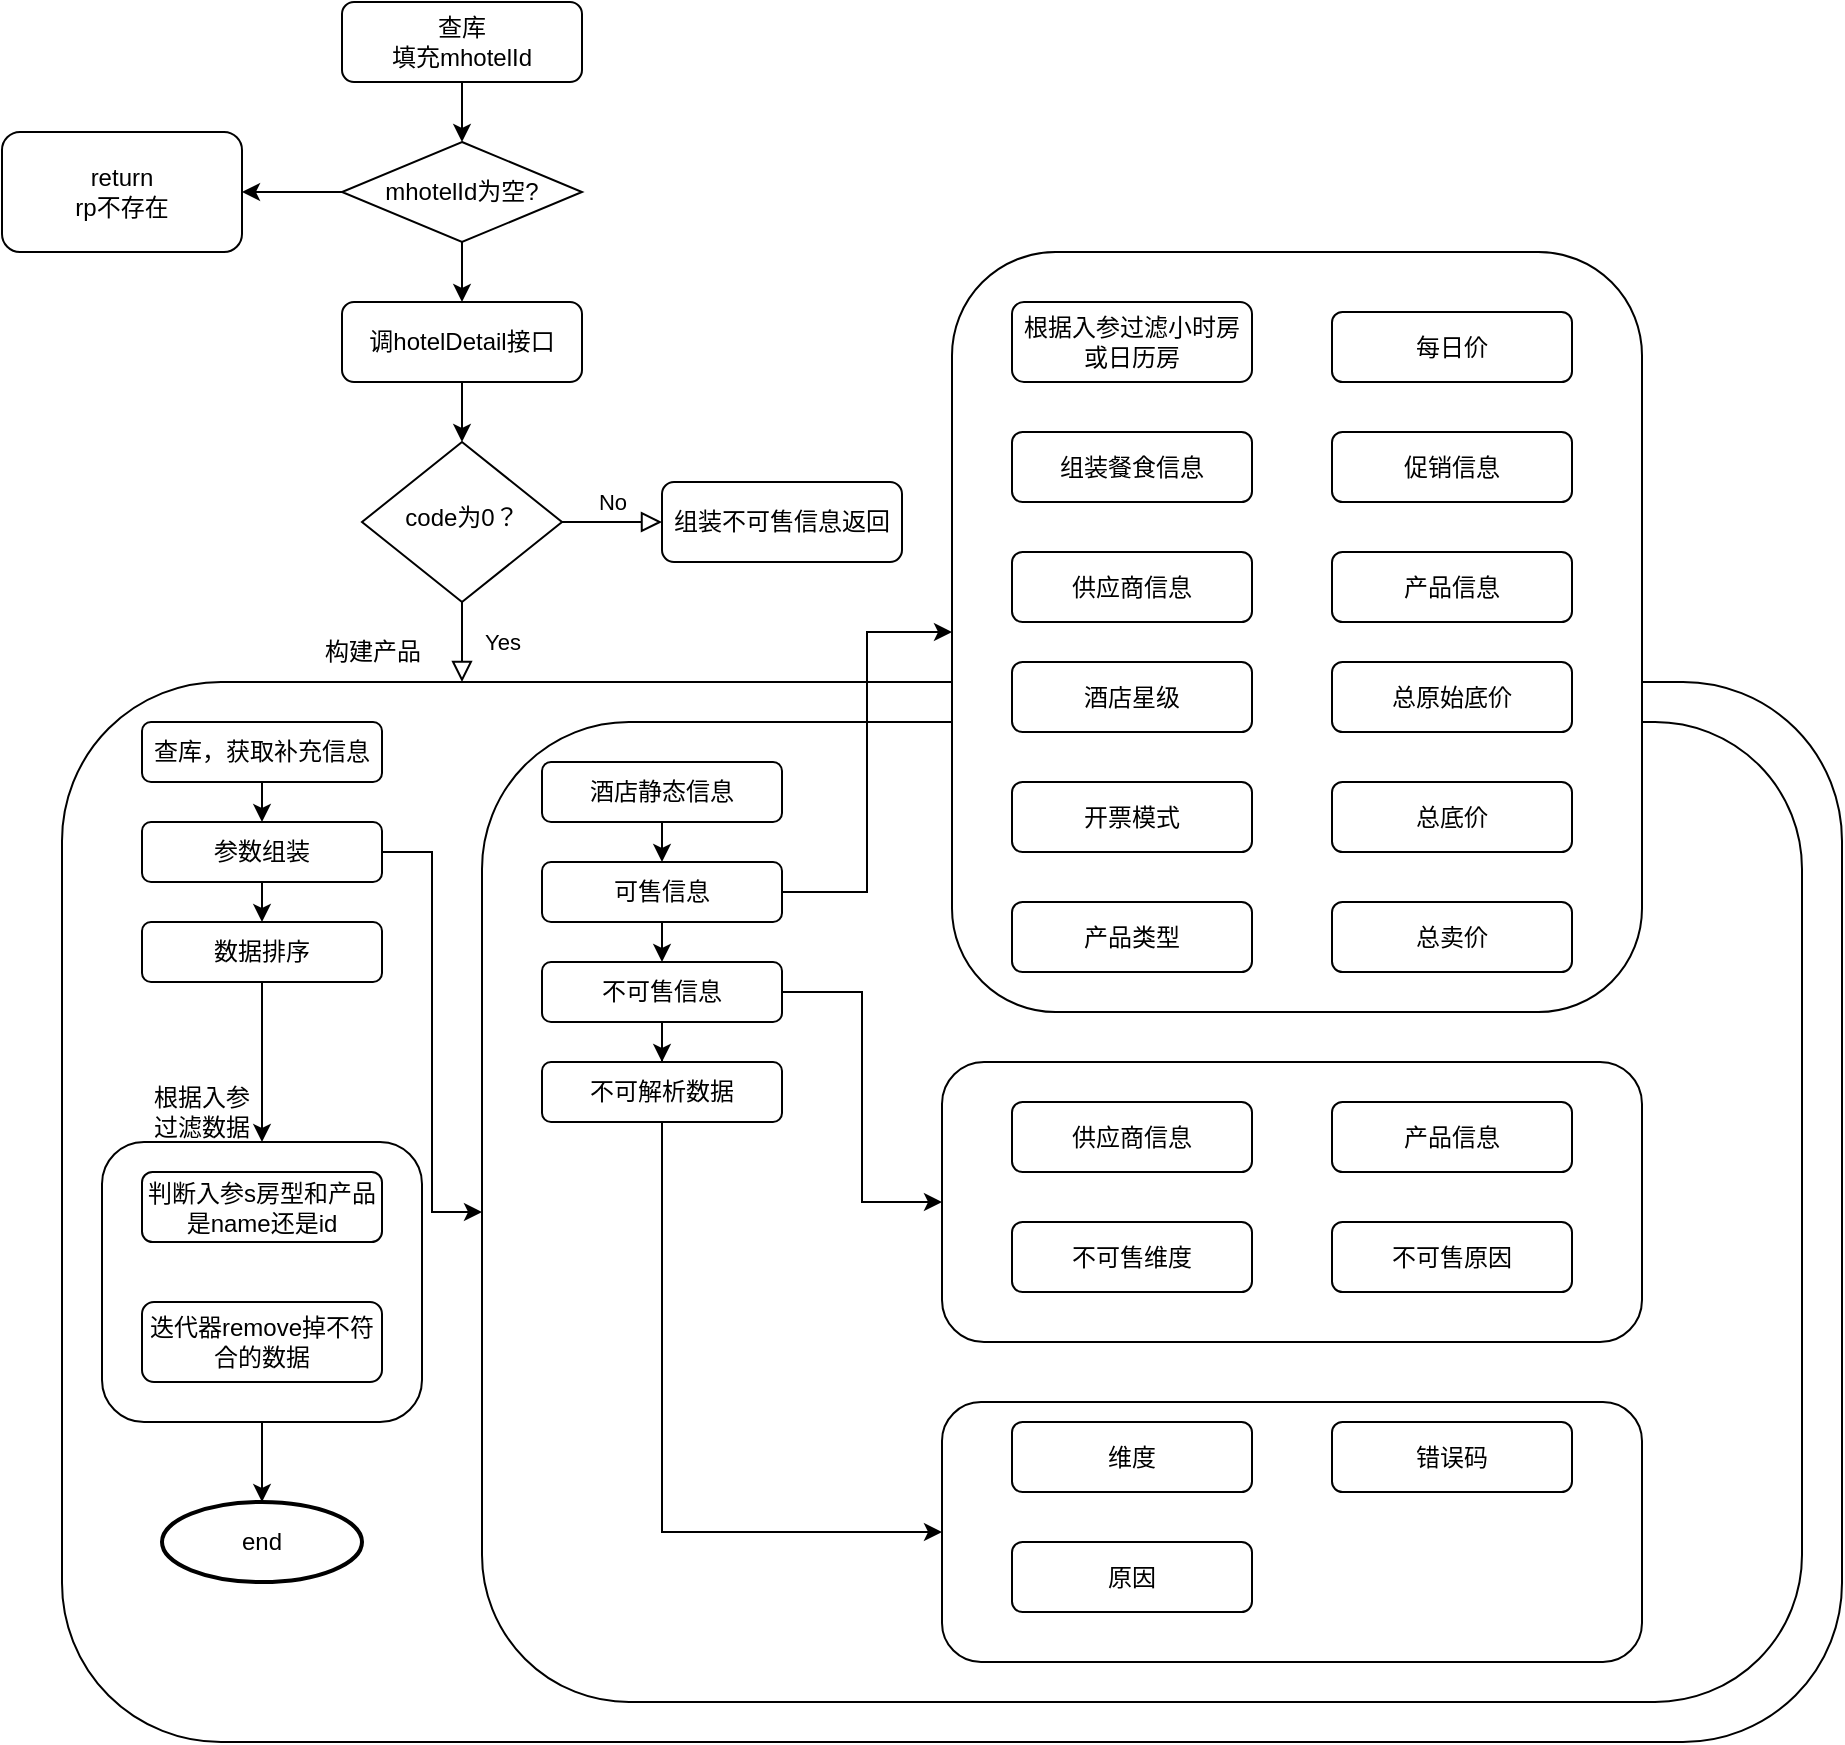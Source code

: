 <mxfile version="22.0.4" type="github">
  <diagram id="C5RBs43oDa-KdzZeNtuy" name="Page-1">
    <mxGraphModel dx="1853" dy="1823" grid="1" gridSize="10" guides="1" tooltips="1" connect="1" arrows="1" fold="1" page="1" pageScale="1" pageWidth="827" pageHeight="1169" math="0" shadow="0">
      <root>
        <mxCell id="WIyWlLk6GJQsqaUBKTNV-0" />
        <mxCell id="WIyWlLk6GJQsqaUBKTNV-1" parent="WIyWlLk6GJQsqaUBKTNV-0" />
        <mxCell id="ejP932ojGydbnCkMtGX3-4" style="edgeStyle=orthogonalEdgeStyle;rounded=0;orthogonalLoop=1;jettySize=auto;html=1;exitX=0.5;exitY=1;exitDx=0;exitDy=0;entryX=0.5;entryY=0;entryDx=0;entryDy=0;" edge="1" parent="WIyWlLk6GJQsqaUBKTNV-1" source="WIyWlLk6GJQsqaUBKTNV-3" target="ejP932ojGydbnCkMtGX3-1">
          <mxGeometry relative="1" as="geometry" />
        </mxCell>
        <mxCell id="WIyWlLk6GJQsqaUBKTNV-3" value="查库&lt;br&gt;填充mhotelId" style="rounded=1;whiteSpace=wrap;html=1;fontSize=12;glass=0;strokeWidth=1;shadow=0;" parent="WIyWlLk6GJQsqaUBKTNV-1" vertex="1">
          <mxGeometry x="160" y="-50" width="120" height="40" as="geometry" />
        </mxCell>
        <mxCell id="WIyWlLk6GJQsqaUBKTNV-4" value="Yes" style="rounded=0;html=1;jettySize=auto;orthogonalLoop=1;fontSize=11;endArrow=block;endFill=0;endSize=8;strokeWidth=1;shadow=0;labelBackgroundColor=none;edgeStyle=orthogonalEdgeStyle;" parent="WIyWlLk6GJQsqaUBKTNV-1" source="WIyWlLk6GJQsqaUBKTNV-6" edge="1">
          <mxGeometry y="20" relative="1" as="geometry">
            <mxPoint as="offset" />
            <mxPoint x="220" y="290" as="targetPoint" />
          </mxGeometry>
        </mxCell>
        <mxCell id="WIyWlLk6GJQsqaUBKTNV-5" value="No" style="edgeStyle=orthogonalEdgeStyle;rounded=0;html=1;jettySize=auto;orthogonalLoop=1;fontSize=11;endArrow=block;endFill=0;endSize=8;strokeWidth=1;shadow=0;labelBackgroundColor=none;" parent="WIyWlLk6GJQsqaUBKTNV-1" source="WIyWlLk6GJQsqaUBKTNV-6" target="WIyWlLk6GJQsqaUBKTNV-7" edge="1">
          <mxGeometry y="10" relative="1" as="geometry">
            <mxPoint as="offset" />
          </mxGeometry>
        </mxCell>
        <mxCell id="WIyWlLk6GJQsqaUBKTNV-6" value="code为0？" style="rhombus;whiteSpace=wrap;html=1;shadow=0;fontFamily=Helvetica;fontSize=12;align=center;strokeWidth=1;spacing=6;spacingTop=-4;" parent="WIyWlLk6GJQsqaUBKTNV-1" vertex="1">
          <mxGeometry x="170" y="170" width="100" height="80" as="geometry" />
        </mxCell>
        <mxCell id="WIyWlLk6GJQsqaUBKTNV-7" value="组装不可售信息返回" style="rounded=1;whiteSpace=wrap;html=1;fontSize=12;glass=0;strokeWidth=1;shadow=0;" parent="WIyWlLk6GJQsqaUBKTNV-1" vertex="1">
          <mxGeometry x="320" y="190" width="120" height="40" as="geometry" />
        </mxCell>
        <mxCell id="WIyWlLk6GJQsqaUBKTNV-11" value="" style="rounded=1;whiteSpace=wrap;html=1;fontSize=12;glass=0;strokeWidth=1;shadow=0;" parent="WIyWlLk6GJQsqaUBKTNV-1" vertex="1">
          <mxGeometry x="20" y="290" width="890" height="530" as="geometry" />
        </mxCell>
        <mxCell id="ejP932ojGydbnCkMtGX3-6" style="edgeStyle=orthogonalEdgeStyle;rounded=0;orthogonalLoop=1;jettySize=auto;html=1;exitX=0.5;exitY=1;exitDx=0;exitDy=0;entryX=0.5;entryY=0;entryDx=0;entryDy=0;" edge="1" parent="WIyWlLk6GJQsqaUBKTNV-1" source="ejP932ojGydbnCkMtGX3-0" target="WIyWlLk6GJQsqaUBKTNV-6">
          <mxGeometry relative="1" as="geometry" />
        </mxCell>
        <mxCell id="ejP932ojGydbnCkMtGX3-0" value="调hotelDetail接口" style="rounded=1;whiteSpace=wrap;html=1;" vertex="1" parent="WIyWlLk6GJQsqaUBKTNV-1">
          <mxGeometry x="160" y="100" width="120" height="40" as="geometry" />
        </mxCell>
        <mxCell id="ejP932ojGydbnCkMtGX3-3" style="edgeStyle=orthogonalEdgeStyle;rounded=0;orthogonalLoop=1;jettySize=auto;html=1;exitX=0;exitY=0.5;exitDx=0;exitDy=0;entryX=1;entryY=0.5;entryDx=0;entryDy=0;" edge="1" parent="WIyWlLk6GJQsqaUBKTNV-1" source="ejP932ojGydbnCkMtGX3-1" target="ejP932ojGydbnCkMtGX3-2">
          <mxGeometry relative="1" as="geometry" />
        </mxCell>
        <mxCell id="ejP932ojGydbnCkMtGX3-5" style="edgeStyle=orthogonalEdgeStyle;rounded=0;orthogonalLoop=1;jettySize=auto;html=1;exitX=0.5;exitY=1;exitDx=0;exitDy=0;entryX=0.5;entryY=0;entryDx=0;entryDy=0;" edge="1" parent="WIyWlLk6GJQsqaUBKTNV-1" source="ejP932ojGydbnCkMtGX3-1" target="ejP932ojGydbnCkMtGX3-0">
          <mxGeometry relative="1" as="geometry" />
        </mxCell>
        <mxCell id="ejP932ojGydbnCkMtGX3-1" value="mhotelId为空?" style="rhombus;whiteSpace=wrap;html=1;" vertex="1" parent="WIyWlLk6GJQsqaUBKTNV-1">
          <mxGeometry x="160" y="20" width="120" height="50" as="geometry" />
        </mxCell>
        <mxCell id="ejP932ojGydbnCkMtGX3-2" value="return &lt;br&gt;rp不存在" style="rounded=1;whiteSpace=wrap;html=1;" vertex="1" parent="WIyWlLk6GJQsqaUBKTNV-1">
          <mxGeometry x="-10" y="15" width="120" height="60" as="geometry" />
        </mxCell>
        <mxCell id="ejP932ojGydbnCkMtGX3-7" value="构建产品" style="text;html=1;align=center;verticalAlign=middle;resizable=0;points=[];autosize=1;strokeColor=none;fillColor=none;" vertex="1" parent="WIyWlLk6GJQsqaUBKTNV-1">
          <mxGeometry x="140" y="260" width="70" height="30" as="geometry" />
        </mxCell>
        <mxCell id="ejP932ojGydbnCkMtGX3-12" style="edgeStyle=orthogonalEdgeStyle;rounded=0;orthogonalLoop=1;jettySize=auto;html=1;exitX=0.5;exitY=1;exitDx=0;exitDy=0;entryX=0.5;entryY=0;entryDx=0;entryDy=0;" edge="1" parent="WIyWlLk6GJQsqaUBKTNV-1" source="ejP932ojGydbnCkMtGX3-8" target="ejP932ojGydbnCkMtGX3-9">
          <mxGeometry relative="1" as="geometry" />
        </mxCell>
        <mxCell id="ejP932ojGydbnCkMtGX3-8" value="查库，获取补充信息" style="rounded=1;whiteSpace=wrap;html=1;" vertex="1" parent="WIyWlLk6GJQsqaUBKTNV-1">
          <mxGeometry x="60" y="310" width="120" height="30" as="geometry" />
        </mxCell>
        <mxCell id="ejP932ojGydbnCkMtGX3-13" style="edgeStyle=orthogonalEdgeStyle;rounded=0;orthogonalLoop=1;jettySize=auto;html=1;exitX=0.5;exitY=1;exitDx=0;exitDy=0;entryX=0.5;entryY=0;entryDx=0;entryDy=0;" edge="1" parent="WIyWlLk6GJQsqaUBKTNV-1" source="ejP932ojGydbnCkMtGX3-9" target="ejP932ojGydbnCkMtGX3-10">
          <mxGeometry relative="1" as="geometry" />
        </mxCell>
        <mxCell id="ejP932ojGydbnCkMtGX3-15" style="edgeStyle=orthogonalEdgeStyle;rounded=0;orthogonalLoop=1;jettySize=auto;html=1;exitX=1;exitY=0.5;exitDx=0;exitDy=0;entryX=0;entryY=0.5;entryDx=0;entryDy=0;" edge="1" parent="WIyWlLk6GJQsqaUBKTNV-1" source="ejP932ojGydbnCkMtGX3-9" target="ejP932ojGydbnCkMtGX3-14">
          <mxGeometry relative="1" as="geometry" />
        </mxCell>
        <mxCell id="ejP932ojGydbnCkMtGX3-9" value="参数组装" style="rounded=1;whiteSpace=wrap;html=1;" vertex="1" parent="WIyWlLk6GJQsqaUBKTNV-1">
          <mxGeometry x="60" y="360" width="120" height="30" as="geometry" />
        </mxCell>
        <mxCell id="ejP932ojGydbnCkMtGX3-50" style="edgeStyle=orthogonalEdgeStyle;rounded=0;orthogonalLoop=1;jettySize=auto;html=1;exitX=0.5;exitY=1;exitDx=0;exitDy=0;entryX=0.5;entryY=0;entryDx=0;entryDy=0;" edge="1" parent="WIyWlLk6GJQsqaUBKTNV-1" source="ejP932ojGydbnCkMtGX3-10" target="ejP932ojGydbnCkMtGX3-49">
          <mxGeometry relative="1" as="geometry" />
        </mxCell>
        <mxCell id="ejP932ojGydbnCkMtGX3-10" value="数据排序" style="rounded=1;whiteSpace=wrap;html=1;" vertex="1" parent="WIyWlLk6GJQsqaUBKTNV-1">
          <mxGeometry x="60" y="410" width="120" height="30" as="geometry" />
        </mxCell>
        <mxCell id="ejP932ojGydbnCkMtGX3-14" value="" style="rounded=1;whiteSpace=wrap;html=1;" vertex="1" parent="WIyWlLk6GJQsqaUBKTNV-1">
          <mxGeometry x="230" y="310" width="660" height="490" as="geometry" />
        </mxCell>
        <mxCell id="ejP932ojGydbnCkMtGX3-20" style="edgeStyle=orthogonalEdgeStyle;rounded=0;orthogonalLoop=1;jettySize=auto;html=1;exitX=0.5;exitY=1;exitDx=0;exitDy=0;entryX=0.5;entryY=0;entryDx=0;entryDy=0;" edge="1" parent="WIyWlLk6GJQsqaUBKTNV-1" source="ejP932ojGydbnCkMtGX3-16" target="ejP932ojGydbnCkMtGX3-17">
          <mxGeometry relative="1" as="geometry" />
        </mxCell>
        <mxCell id="ejP932ojGydbnCkMtGX3-16" value="酒店静态信息" style="rounded=1;whiteSpace=wrap;html=1;" vertex="1" parent="WIyWlLk6GJQsqaUBKTNV-1">
          <mxGeometry x="260" y="330" width="120" height="30" as="geometry" />
        </mxCell>
        <mxCell id="ejP932ojGydbnCkMtGX3-21" style="edgeStyle=orthogonalEdgeStyle;rounded=0;orthogonalLoop=1;jettySize=auto;html=1;exitX=0.5;exitY=1;exitDx=0;exitDy=0;entryX=0.5;entryY=0;entryDx=0;entryDy=0;" edge="1" parent="WIyWlLk6GJQsqaUBKTNV-1" source="ejP932ojGydbnCkMtGX3-17" target="ejP932ojGydbnCkMtGX3-18">
          <mxGeometry relative="1" as="geometry" />
        </mxCell>
        <mxCell id="ejP932ojGydbnCkMtGX3-24" style="edgeStyle=orthogonalEdgeStyle;rounded=0;orthogonalLoop=1;jettySize=auto;html=1;exitX=1;exitY=0.5;exitDx=0;exitDy=0;entryX=0;entryY=0.5;entryDx=0;entryDy=0;" edge="1" parent="WIyWlLk6GJQsqaUBKTNV-1" source="ejP932ojGydbnCkMtGX3-17" target="ejP932ojGydbnCkMtGX3-23">
          <mxGeometry relative="1" as="geometry" />
        </mxCell>
        <mxCell id="ejP932ojGydbnCkMtGX3-17" value="可售信息" style="rounded=1;whiteSpace=wrap;html=1;" vertex="1" parent="WIyWlLk6GJQsqaUBKTNV-1">
          <mxGeometry x="260" y="380" width="120" height="30" as="geometry" />
        </mxCell>
        <mxCell id="ejP932ojGydbnCkMtGX3-22" style="edgeStyle=orthogonalEdgeStyle;rounded=0;orthogonalLoop=1;jettySize=auto;html=1;exitX=0.5;exitY=1;exitDx=0;exitDy=0;" edge="1" parent="WIyWlLk6GJQsqaUBKTNV-1" source="ejP932ojGydbnCkMtGX3-18" target="ejP932ojGydbnCkMtGX3-19">
          <mxGeometry relative="1" as="geometry" />
        </mxCell>
        <mxCell id="ejP932ojGydbnCkMtGX3-38" style="edgeStyle=orthogonalEdgeStyle;rounded=0;orthogonalLoop=1;jettySize=auto;html=1;exitX=1;exitY=0.5;exitDx=0;exitDy=0;entryX=0;entryY=0.5;entryDx=0;entryDy=0;" edge="1" parent="WIyWlLk6GJQsqaUBKTNV-1" source="ejP932ojGydbnCkMtGX3-18" target="ejP932ojGydbnCkMtGX3-37">
          <mxGeometry relative="1" as="geometry" />
        </mxCell>
        <mxCell id="ejP932ojGydbnCkMtGX3-18" value="不可售信息" style="rounded=1;whiteSpace=wrap;html=1;" vertex="1" parent="WIyWlLk6GJQsqaUBKTNV-1">
          <mxGeometry x="260" y="430" width="120" height="30" as="geometry" />
        </mxCell>
        <mxCell id="ejP932ojGydbnCkMtGX3-48" style="edgeStyle=orthogonalEdgeStyle;rounded=0;orthogonalLoop=1;jettySize=auto;html=1;exitX=0.5;exitY=1;exitDx=0;exitDy=0;entryX=0;entryY=0.5;entryDx=0;entryDy=0;" edge="1" parent="WIyWlLk6GJQsqaUBKTNV-1" source="ejP932ojGydbnCkMtGX3-19" target="ejP932ojGydbnCkMtGX3-43">
          <mxGeometry relative="1" as="geometry" />
        </mxCell>
        <mxCell id="ejP932ojGydbnCkMtGX3-19" value="不可解析数据" style="rounded=1;whiteSpace=wrap;html=1;" vertex="1" parent="WIyWlLk6GJQsqaUBKTNV-1">
          <mxGeometry x="260" y="480" width="120" height="30" as="geometry" />
        </mxCell>
        <mxCell id="ejP932ojGydbnCkMtGX3-23" value="" style="rounded=1;whiteSpace=wrap;html=1;" vertex="1" parent="WIyWlLk6GJQsqaUBKTNV-1">
          <mxGeometry x="465" y="75" width="345" height="380" as="geometry" />
        </mxCell>
        <mxCell id="ejP932ojGydbnCkMtGX3-25" value="根据入参过滤小时房或日历房" style="rounded=1;whiteSpace=wrap;html=1;" vertex="1" parent="WIyWlLk6GJQsqaUBKTNV-1">
          <mxGeometry x="495" y="100" width="120" height="40" as="geometry" />
        </mxCell>
        <mxCell id="ejP932ojGydbnCkMtGX3-26" value="组装餐食信息" style="rounded=1;whiteSpace=wrap;html=1;" vertex="1" parent="WIyWlLk6GJQsqaUBKTNV-1">
          <mxGeometry x="495" y="165" width="120" height="35" as="geometry" />
        </mxCell>
        <mxCell id="ejP932ojGydbnCkMtGX3-27" value="供应商信息" style="rounded=1;whiteSpace=wrap;html=1;" vertex="1" parent="WIyWlLk6GJQsqaUBKTNV-1">
          <mxGeometry x="495" y="225" width="120" height="35" as="geometry" />
        </mxCell>
        <mxCell id="ejP932ojGydbnCkMtGX3-28" value="开票模式" style="rounded=1;whiteSpace=wrap;html=1;" vertex="1" parent="WIyWlLk6GJQsqaUBKTNV-1">
          <mxGeometry x="495" y="340" width="120" height="35" as="geometry" />
        </mxCell>
        <mxCell id="ejP932ojGydbnCkMtGX3-29" value="酒店星级" style="rounded=1;whiteSpace=wrap;html=1;" vertex="1" parent="WIyWlLk6GJQsqaUBKTNV-1">
          <mxGeometry x="495" y="280" width="120" height="35" as="geometry" />
        </mxCell>
        <mxCell id="ejP932ojGydbnCkMtGX3-30" value="产品类型" style="rounded=1;whiteSpace=wrap;html=1;" vertex="1" parent="WIyWlLk6GJQsqaUBKTNV-1">
          <mxGeometry x="495" y="400" width="120" height="35" as="geometry" />
        </mxCell>
        <mxCell id="ejP932ojGydbnCkMtGX3-31" value="总原始底价" style="rounded=1;whiteSpace=wrap;html=1;" vertex="1" parent="WIyWlLk6GJQsqaUBKTNV-1">
          <mxGeometry x="655" y="280" width="120" height="35" as="geometry" />
        </mxCell>
        <mxCell id="ejP932ojGydbnCkMtGX3-32" value="总卖价" style="rounded=1;whiteSpace=wrap;html=1;" vertex="1" parent="WIyWlLk6GJQsqaUBKTNV-1">
          <mxGeometry x="655" y="400" width="120" height="35" as="geometry" />
        </mxCell>
        <mxCell id="ejP932ojGydbnCkMtGX3-33" value="总底价" style="rounded=1;whiteSpace=wrap;html=1;" vertex="1" parent="WIyWlLk6GJQsqaUBKTNV-1">
          <mxGeometry x="655" y="340" width="120" height="35" as="geometry" />
        </mxCell>
        <mxCell id="ejP932ojGydbnCkMtGX3-34" value="促销信息" style="rounded=1;whiteSpace=wrap;html=1;" vertex="1" parent="WIyWlLk6GJQsqaUBKTNV-1">
          <mxGeometry x="655" y="165" width="120" height="35" as="geometry" />
        </mxCell>
        <mxCell id="ejP932ojGydbnCkMtGX3-35" value="产品信息" style="rounded=1;whiteSpace=wrap;html=1;" vertex="1" parent="WIyWlLk6GJQsqaUBKTNV-1">
          <mxGeometry x="655" y="225" width="120" height="35" as="geometry" />
        </mxCell>
        <mxCell id="ejP932ojGydbnCkMtGX3-36" value="每日价" style="rounded=1;whiteSpace=wrap;html=1;" vertex="1" parent="WIyWlLk6GJQsqaUBKTNV-1">
          <mxGeometry x="655" y="105" width="120" height="35" as="geometry" />
        </mxCell>
        <mxCell id="ejP932ojGydbnCkMtGX3-37" value="" style="rounded=1;whiteSpace=wrap;html=1;" vertex="1" parent="WIyWlLk6GJQsqaUBKTNV-1">
          <mxGeometry x="460" y="480" width="350" height="140" as="geometry" />
        </mxCell>
        <mxCell id="ejP932ojGydbnCkMtGX3-39" value="供应商信息" style="rounded=1;whiteSpace=wrap;html=1;" vertex="1" parent="WIyWlLk6GJQsqaUBKTNV-1">
          <mxGeometry x="495" y="500" width="120" height="35" as="geometry" />
        </mxCell>
        <mxCell id="ejP932ojGydbnCkMtGX3-40" value="产品信息" style="rounded=1;whiteSpace=wrap;html=1;" vertex="1" parent="WIyWlLk6GJQsqaUBKTNV-1">
          <mxGeometry x="655" y="500" width="120" height="35" as="geometry" />
        </mxCell>
        <mxCell id="ejP932ojGydbnCkMtGX3-41" value="不可售维度" style="rounded=1;whiteSpace=wrap;html=1;" vertex="1" parent="WIyWlLk6GJQsqaUBKTNV-1">
          <mxGeometry x="495" y="560" width="120" height="35" as="geometry" />
        </mxCell>
        <mxCell id="ejP932ojGydbnCkMtGX3-42" value="不可售原因" style="rounded=1;whiteSpace=wrap;html=1;" vertex="1" parent="WIyWlLk6GJQsqaUBKTNV-1">
          <mxGeometry x="655" y="560" width="120" height="35" as="geometry" />
        </mxCell>
        <mxCell id="ejP932ojGydbnCkMtGX3-43" value="" style="rounded=1;whiteSpace=wrap;html=1;" vertex="1" parent="WIyWlLk6GJQsqaUBKTNV-1">
          <mxGeometry x="460" y="650" width="350" height="130" as="geometry" />
        </mxCell>
        <mxCell id="ejP932ojGydbnCkMtGX3-44" value="维度" style="rounded=1;whiteSpace=wrap;html=1;" vertex="1" parent="WIyWlLk6GJQsqaUBKTNV-1">
          <mxGeometry x="495" y="660" width="120" height="35" as="geometry" />
        </mxCell>
        <mxCell id="ejP932ojGydbnCkMtGX3-45" value="错误码" style="rounded=1;whiteSpace=wrap;html=1;" vertex="1" parent="WIyWlLk6GJQsqaUBKTNV-1">
          <mxGeometry x="655" y="660" width="120" height="35" as="geometry" />
        </mxCell>
        <mxCell id="ejP932ojGydbnCkMtGX3-46" value="原因" style="rounded=1;whiteSpace=wrap;html=1;" vertex="1" parent="WIyWlLk6GJQsqaUBKTNV-1">
          <mxGeometry x="495" y="720" width="120" height="35" as="geometry" />
        </mxCell>
        <mxCell id="ejP932ojGydbnCkMtGX3-49" value="" style="rounded=1;whiteSpace=wrap;html=1;" vertex="1" parent="WIyWlLk6GJQsqaUBKTNV-1">
          <mxGeometry x="40" y="520" width="160" height="140" as="geometry" />
        </mxCell>
        <mxCell id="ejP932ojGydbnCkMtGX3-51" value="根据入参过滤数据" style="text;html=1;strokeColor=none;fillColor=none;align=center;verticalAlign=middle;whiteSpace=wrap;rounded=0;" vertex="1" parent="WIyWlLk6GJQsqaUBKTNV-1">
          <mxGeometry x="60" y="490" width="60" height="30" as="geometry" />
        </mxCell>
        <mxCell id="ejP932ojGydbnCkMtGX3-52" value="判断入参s房型和产品是name还是id" style="rounded=1;whiteSpace=wrap;html=1;" vertex="1" parent="WIyWlLk6GJQsqaUBKTNV-1">
          <mxGeometry x="60" y="535" width="120" height="35" as="geometry" />
        </mxCell>
        <mxCell id="ejP932ojGydbnCkMtGX3-53" value="迭代器remove掉不符合的数据" style="rounded=1;whiteSpace=wrap;html=1;" vertex="1" parent="WIyWlLk6GJQsqaUBKTNV-1">
          <mxGeometry x="60" y="600" width="120" height="40" as="geometry" />
        </mxCell>
        <mxCell id="ejP932ojGydbnCkMtGX3-55" value="end" style="strokeWidth=2;html=1;shape=mxgraph.flowchart.start_2;whiteSpace=wrap;" vertex="1" parent="WIyWlLk6GJQsqaUBKTNV-1">
          <mxGeometry x="70" y="700" width="100" height="40" as="geometry" />
        </mxCell>
        <mxCell id="ejP932ojGydbnCkMtGX3-56" style="edgeStyle=orthogonalEdgeStyle;rounded=0;orthogonalLoop=1;jettySize=auto;html=1;exitX=0.5;exitY=1;exitDx=0;exitDy=0;entryX=0.5;entryY=0;entryDx=0;entryDy=0;entryPerimeter=0;" edge="1" parent="WIyWlLk6GJQsqaUBKTNV-1" source="ejP932ojGydbnCkMtGX3-49" target="ejP932ojGydbnCkMtGX3-55">
          <mxGeometry relative="1" as="geometry" />
        </mxCell>
      </root>
    </mxGraphModel>
  </diagram>
</mxfile>
